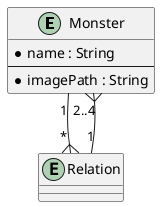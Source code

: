 @startuml dataBaseScheme
entity "Monster" {
    *name : String
    --
    *imagePath : String
}
entity "Relation" {}

Monster "1" --{ "*" Relation
Relation "1" --{ "2..4" Monster

@enduml